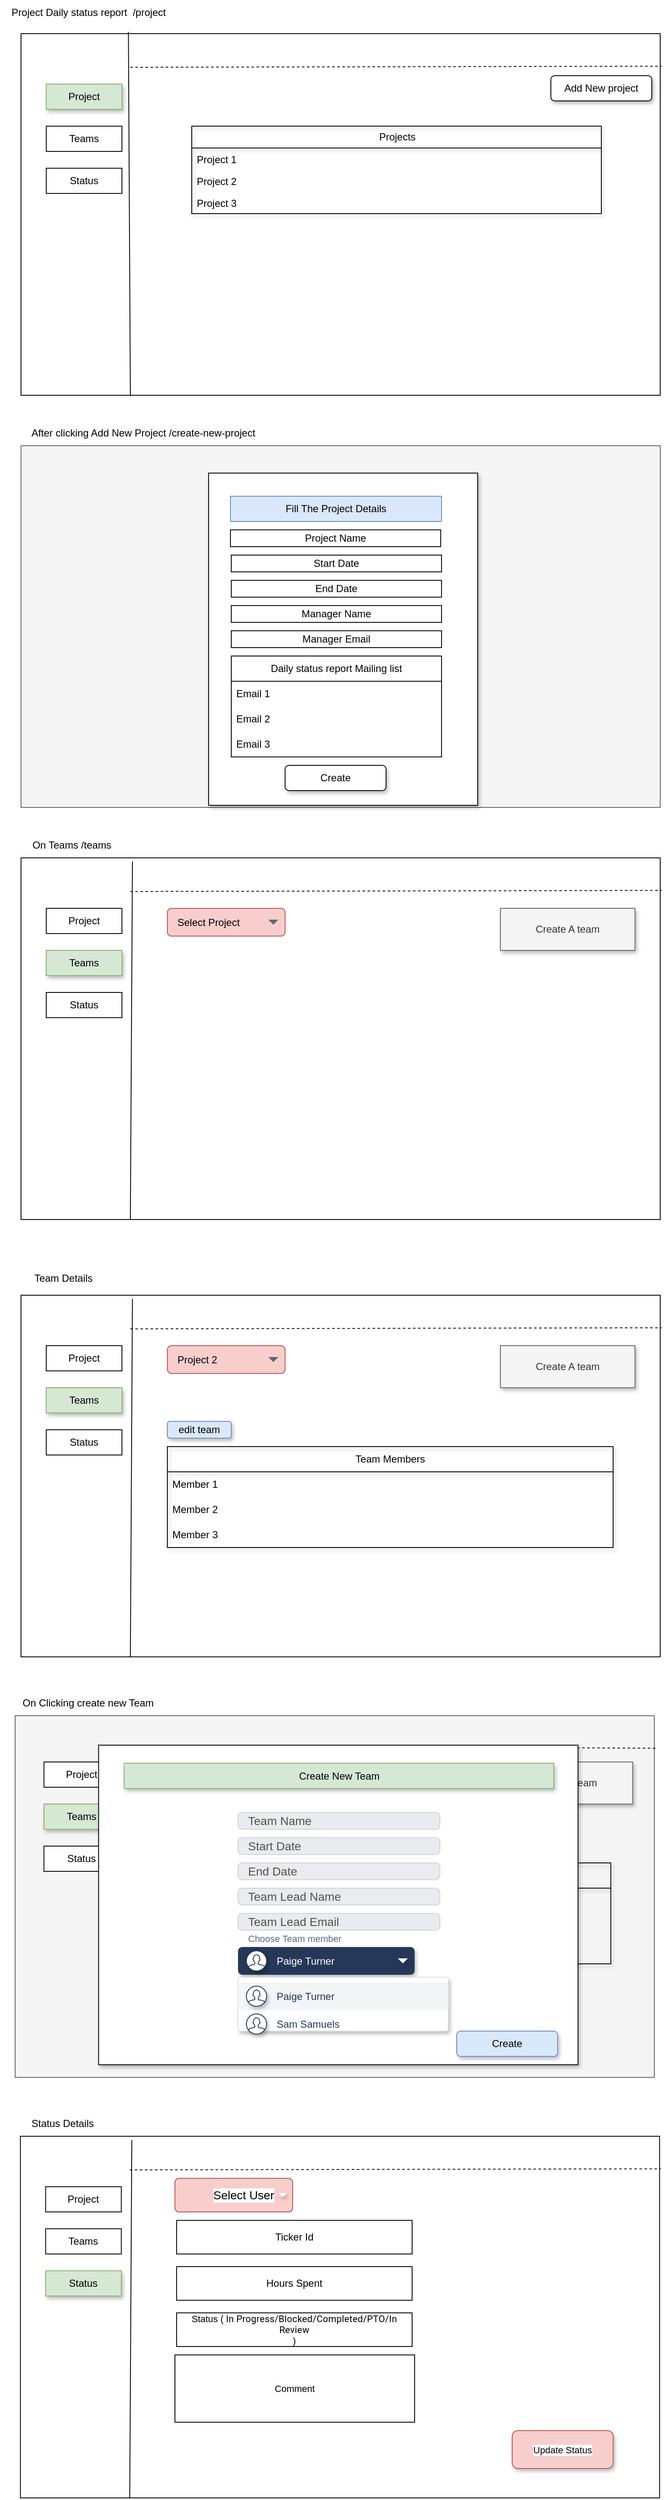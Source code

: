 <mxfile version="20.7.4" type="device"><diagram id="Dvh667qZdMXt0UlNUOqF" name="Page-1"><mxGraphModel dx="1395" dy="619" grid="1" gridSize="10" guides="1" tooltips="1" connect="1" arrows="1" fold="1" page="1" pageScale="1" pageWidth="827" pageHeight="1169" math="0" shadow="0"><root><mxCell id="0"/><mxCell id="1" parent="0"/><mxCell id="u4JBXtGqTdhvZc-5IF5H-1" value="" style="rounded=0;whiteSpace=wrap;html=1;" vertex="1" parent="1"><mxGeometry x="40" y="60" width="760" height="430" as="geometry"/></mxCell><mxCell id="u4JBXtGqTdhvZc-5IF5H-2" value="Project Daily status report&amp;nbsp; /project" style="text;html=1;align=center;verticalAlign=middle;resizable=0;points=[];autosize=1;strokeColor=none;fillColor=none;" vertex="1" parent="1"><mxGeometry x="15" y="20" width="210" height="30" as="geometry"/></mxCell><mxCell id="u4JBXtGqTdhvZc-5IF5H-3" value="" style="endArrow=none;html=1;rounded=0;entryX=0.168;entryY=-0.005;entryDx=0;entryDy=0;entryPerimeter=0;" edge="1" parent="1" target="u4JBXtGqTdhvZc-5IF5H-1"><mxGeometry width="50" height="50" relative="1" as="geometry"><mxPoint x="170" y="490" as="sourcePoint"/><mxPoint x="170" y="70" as="targetPoint"/></mxGeometry></mxCell><mxCell id="u4JBXtGqTdhvZc-5IF5H-4" value="" style="endArrow=none;dashed=1;html=1;rounded=0;entryX=1.002;entryY=0.09;entryDx=0;entryDy=0;entryPerimeter=0;" edge="1" parent="1" target="u4JBXtGqTdhvZc-5IF5H-1"><mxGeometry width="50" height="50" relative="1" as="geometry"><mxPoint x="170" y="100" as="sourcePoint"/><mxPoint x="770" y="100" as="targetPoint"/></mxGeometry></mxCell><mxCell id="u4JBXtGqTdhvZc-5IF5H-5" value="Project" style="rounded=0;whiteSpace=wrap;html=1;fillColor=#d5e8d4;strokeColor=#82b366;shadow=1;" vertex="1" parent="1"><mxGeometry x="70" y="120" width="90" height="30" as="geometry"/></mxCell><mxCell id="u4JBXtGqTdhvZc-5IF5H-6" value="Teams" style="rounded=0;whiteSpace=wrap;html=1;" vertex="1" parent="1"><mxGeometry x="70" y="170" width="90" height="30" as="geometry"/></mxCell><mxCell id="u4JBXtGqTdhvZc-5IF5H-7" value="Status" style="rounded=0;whiteSpace=wrap;html=1;" vertex="1" parent="1"><mxGeometry x="70" y="220" width="90" height="30" as="geometry"/></mxCell><mxCell id="u4JBXtGqTdhvZc-5IF5H-9" value="Add New project" style="rounded=1;whiteSpace=wrap;html=1;shadow=1;" vertex="1" parent="1"><mxGeometry x="670" y="110" width="120" height="30" as="geometry"/></mxCell><mxCell id="u4JBXtGqTdhvZc-5IF5H-10" value="Projects" style="swimlane;fontStyle=0;childLayout=stackLayout;horizontal=1;startSize=26;fillColor=none;horizontalStack=0;resizeParent=1;resizeParentMax=0;resizeLast=0;collapsible=1;marginBottom=0;html=1;shadow=1;" vertex="1" parent="1"><mxGeometry x="243" y="170" width="487" height="104" as="geometry"/></mxCell><mxCell id="u4JBXtGqTdhvZc-5IF5H-11" value="Project 1" style="text;strokeColor=none;fillColor=none;align=left;verticalAlign=top;spacingLeft=4;spacingRight=4;overflow=hidden;rotatable=0;points=[[0,0.5],[1,0.5]];portConstraint=eastwest;whiteSpace=wrap;html=1;shadow=1;" vertex="1" parent="u4JBXtGqTdhvZc-5IF5H-10"><mxGeometry y="26" width="487" height="26" as="geometry"/></mxCell><mxCell id="u4JBXtGqTdhvZc-5IF5H-12" value="Project 2&amp;nbsp;" style="text;strokeColor=none;fillColor=none;align=left;verticalAlign=top;spacingLeft=4;spacingRight=4;overflow=hidden;rotatable=0;points=[[0,0.5],[1,0.5]];portConstraint=eastwest;whiteSpace=wrap;html=1;shadow=1;" vertex="1" parent="u4JBXtGqTdhvZc-5IF5H-10"><mxGeometry y="52" width="487" height="26" as="geometry"/></mxCell><mxCell id="u4JBXtGqTdhvZc-5IF5H-13" value="Project 3" style="text;strokeColor=none;fillColor=none;align=left;verticalAlign=top;spacingLeft=4;spacingRight=4;overflow=hidden;rotatable=0;points=[[0,0.5],[1,0.5]];portConstraint=eastwest;whiteSpace=wrap;html=1;shadow=1;" vertex="1" parent="u4JBXtGqTdhvZc-5IF5H-10"><mxGeometry y="78" width="487" height="26" as="geometry"/></mxCell><mxCell id="u4JBXtGqTdhvZc-5IF5H-17" value="" style="rounded=0;whiteSpace=wrap;html=1;fillColor=#f5f5f5;strokeColor=#666666;fontColor=#333333;gradientDirection=radial;fillStyle=auto;" vertex="1" parent="1"><mxGeometry x="40" y="550" width="760" height="430" as="geometry"/></mxCell><mxCell id="u4JBXtGqTdhvZc-5IF5H-18" value="After clicking Add New Project /create-new-project" style="text;html=1;align=center;verticalAlign=middle;resizable=0;points=[];autosize=1;strokeColor=none;fillColor=none;" vertex="1" parent="1"><mxGeometry x="40" y="520" width="290" height="30" as="geometry"/></mxCell><mxCell id="u4JBXtGqTdhvZc-5IF5H-19" value="" style="rounded=0;whiteSpace=wrap;html=1;shadow=1;" vertex="1" parent="1"><mxGeometry x="263" y="582.5" width="320" height="395" as="geometry"/></mxCell><mxCell id="u4JBXtGqTdhvZc-5IF5H-21" value="Project Name" style="rounded=0;whiteSpace=wrap;html=1;shadow=0;" vertex="1" parent="1"><mxGeometry x="289" y="650" width="250" height="20" as="geometry"/></mxCell><mxCell id="u4JBXtGqTdhvZc-5IF5H-22" value="Start Date" style="rounded=0;whiteSpace=wrap;html=1;shadow=0;" vertex="1" parent="1"><mxGeometry x="290" y="680" width="250" height="20" as="geometry"/></mxCell><mxCell id="u4JBXtGqTdhvZc-5IF5H-23" value="Manager Name" style="rounded=0;whiteSpace=wrap;html=1;shadow=0;" vertex="1" parent="1"><mxGeometry x="290" y="740" width="250" height="20" as="geometry"/></mxCell><mxCell id="u4JBXtGqTdhvZc-5IF5H-24" value="End Date" style="rounded=0;whiteSpace=wrap;html=1;shadow=0;" vertex="1" parent="1"><mxGeometry x="290" y="710" width="250" height="20" as="geometry"/></mxCell><mxCell id="u4JBXtGqTdhvZc-5IF5H-26" value="Manager Email" style="rounded=0;whiteSpace=wrap;html=1;shadow=0;" vertex="1" parent="1"><mxGeometry x="290" y="770" width="250" height="20" as="geometry"/></mxCell><mxCell id="u4JBXtGqTdhvZc-5IF5H-27" value="Fill The Project Details" style="text;html=1;strokeColor=#6c8ebf;fillColor=#dae8fc;align=center;verticalAlign=middle;whiteSpace=wrap;rounded=0;shadow=0;" vertex="1" parent="1"><mxGeometry x="289" y="610" width="251" height="30" as="geometry"/></mxCell><mxCell id="u4JBXtGqTdhvZc-5IF5H-46" value="Daily status report Mailing list" style="swimlane;fontStyle=0;childLayout=stackLayout;horizontal=1;startSize=30;horizontalStack=0;resizeParent=1;resizeParentMax=0;resizeLast=0;collapsible=1;marginBottom=0;whiteSpace=wrap;html=1;shadow=0;" vertex="1" parent="1"><mxGeometry x="290" y="800" width="250" height="120" as="geometry"/></mxCell><mxCell id="u4JBXtGqTdhvZc-5IF5H-47" value="Email 1" style="text;strokeColor=none;fillColor=none;align=left;verticalAlign=middle;spacingLeft=4;spacingRight=4;overflow=hidden;points=[[0,0.5],[1,0.5]];portConstraint=eastwest;rotatable=0;whiteSpace=wrap;html=1;shadow=0;" vertex="1" parent="u4JBXtGqTdhvZc-5IF5H-46"><mxGeometry y="30" width="250" height="30" as="geometry"/></mxCell><mxCell id="u4JBXtGqTdhvZc-5IF5H-48" value="Email 2" style="text;strokeColor=none;fillColor=none;align=left;verticalAlign=middle;spacingLeft=4;spacingRight=4;overflow=hidden;points=[[0,0.5],[1,0.5]];portConstraint=eastwest;rotatable=0;whiteSpace=wrap;html=1;shadow=0;" vertex="1" parent="u4JBXtGqTdhvZc-5IF5H-46"><mxGeometry y="60" width="250" height="30" as="geometry"/></mxCell><mxCell id="u4JBXtGqTdhvZc-5IF5H-49" value="Email 3" style="text;strokeColor=none;fillColor=none;align=left;verticalAlign=middle;spacingLeft=4;spacingRight=4;overflow=hidden;points=[[0,0.5],[1,0.5]];portConstraint=eastwest;rotatable=0;whiteSpace=wrap;html=1;shadow=0;" vertex="1" parent="u4JBXtGqTdhvZc-5IF5H-46"><mxGeometry y="90" width="250" height="30" as="geometry"/></mxCell><mxCell id="u4JBXtGqTdhvZc-5IF5H-50" value="Create" style="rounded=1;whiteSpace=wrap;html=1;shadow=1;" vertex="1" parent="1"><mxGeometry x="354" y="930" width="120" height="30" as="geometry"/></mxCell><mxCell id="u4JBXtGqTdhvZc-5IF5H-53" value="" style="rounded=0;whiteSpace=wrap;html=1;" vertex="1" parent="1"><mxGeometry x="40" y="1040" width="760" height="430" as="geometry"/></mxCell><mxCell id="u4JBXtGqTdhvZc-5IF5H-54" value="" style="endArrow=none;html=1;rounded=0;entryX=0.703;entryY=1.144;entryDx=0;entryDy=0;entryPerimeter=0;" edge="1" parent="1"><mxGeometry width="50" height="50" relative="1" as="geometry"><mxPoint x="170" y="1470" as="sourcePoint"/><mxPoint x="172.48" y="1044.32" as="targetPoint"/></mxGeometry></mxCell><mxCell id="u4JBXtGqTdhvZc-5IF5H-55" value="" style="endArrow=none;dashed=1;html=1;rounded=0;entryX=1.002;entryY=0.09;entryDx=0;entryDy=0;entryPerimeter=0;" edge="1" target="u4JBXtGqTdhvZc-5IF5H-53" parent="1"><mxGeometry width="50" height="50" relative="1" as="geometry"><mxPoint x="170" y="1080" as="sourcePoint"/><mxPoint x="770" y="1080" as="targetPoint"/></mxGeometry></mxCell><mxCell id="u4JBXtGqTdhvZc-5IF5H-56" value="Project" style="rounded=0;whiteSpace=wrap;html=1;shadow=0;" vertex="1" parent="1"><mxGeometry x="70" y="1100" width="90" height="30" as="geometry"/></mxCell><mxCell id="u4JBXtGqTdhvZc-5IF5H-57" value="Teams" style="rounded=0;whiteSpace=wrap;html=1;fillColor=#d5e8d4;strokeColor=#82b366;shadow=1;" vertex="1" parent="1"><mxGeometry x="70" y="1150" width="90" height="30" as="geometry"/></mxCell><mxCell id="u4JBXtGqTdhvZc-5IF5H-58" value="Status" style="rounded=0;whiteSpace=wrap;html=1;" vertex="1" parent="1"><mxGeometry x="70" y="1200" width="90" height="30" as="geometry"/></mxCell><mxCell id="u4JBXtGqTdhvZc-5IF5H-67" value="Select Project" style="rounded=1;fillColor=#f8cecc;strokeColor=#b85450;html=1;align=left;fontSize=12;spacingLeft=10;sketch=0;shadow=0;fillStyle=auto;" vertex="1" parent="1"><mxGeometry x="214" y="1100" width="140" height="33" as="geometry"/></mxCell><mxCell id="u4JBXtGqTdhvZc-5IF5H-68" value="" style="shape=triangle;direction=south;fillColor=#596780;strokeColor=none;html=1;sketch=0;shadow=0;fillStyle=auto;" vertex="1" parent="u4JBXtGqTdhvZc-5IF5H-67"><mxGeometry x="1" y="0.5" width="12" height="6" relative="1" as="geometry"><mxPoint x="-20" y="-3" as="offset"/></mxGeometry></mxCell><mxCell id="u4JBXtGqTdhvZc-5IF5H-73" value="Create A team" style="rounded=0;whiteSpace=wrap;html=1;shadow=1;glass=0;sketch=0;fillStyle=auto;fillColor=#f5f5f5;gradientDirection=radial;strokeColor=#666666;fontColor=#333333;" vertex="1" parent="1"><mxGeometry x="610" y="1100" width="160" height="50" as="geometry"/></mxCell><mxCell id="u4JBXtGqTdhvZc-5IF5H-74" value="On Teams /teams" style="text;html=1;align=center;verticalAlign=middle;resizable=0;points=[];autosize=1;strokeColor=none;fillColor=none;" vertex="1" parent="1"><mxGeometry x="40" y="1010" width="120" height="30" as="geometry"/></mxCell><mxCell id="u4JBXtGqTdhvZc-5IF5H-86" value="" style="rounded=0;whiteSpace=wrap;html=1;" vertex="1" parent="1"><mxGeometry x="40" y="1560" width="760" height="430" as="geometry"/></mxCell><mxCell id="u4JBXtGqTdhvZc-5IF5H-87" value="" style="endArrow=none;html=1;rounded=0;entryX=0.703;entryY=1.144;entryDx=0;entryDy=0;entryPerimeter=0;" edge="1" parent="1"><mxGeometry width="50" height="50" relative="1" as="geometry"><mxPoint x="170" y="1990" as="sourcePoint"/><mxPoint x="172.48" y="1564.32" as="targetPoint"/></mxGeometry></mxCell><mxCell id="u4JBXtGqTdhvZc-5IF5H-88" value="" style="endArrow=none;dashed=1;html=1;rounded=0;entryX=1.002;entryY=0.09;entryDx=0;entryDy=0;entryPerimeter=0;" edge="1" target="u4JBXtGqTdhvZc-5IF5H-86" parent="1"><mxGeometry width="50" height="50" relative="1" as="geometry"><mxPoint x="170" y="1600" as="sourcePoint"/><mxPoint x="770" y="1600" as="targetPoint"/></mxGeometry></mxCell><mxCell id="u4JBXtGqTdhvZc-5IF5H-89" value="Project" style="rounded=0;whiteSpace=wrap;html=1;shadow=0;" vertex="1" parent="1"><mxGeometry x="70" y="1620" width="90" height="30" as="geometry"/></mxCell><mxCell id="u4JBXtGqTdhvZc-5IF5H-90" value="Teams" style="rounded=0;whiteSpace=wrap;html=1;fillColor=#d5e8d4;strokeColor=#82b366;shadow=1;" vertex="1" parent="1"><mxGeometry x="70" y="1670" width="90" height="30" as="geometry"/></mxCell><mxCell id="u4JBXtGqTdhvZc-5IF5H-91" value="Status" style="rounded=0;whiteSpace=wrap;html=1;" vertex="1" parent="1"><mxGeometry x="70" y="1720" width="90" height="30" as="geometry"/></mxCell><mxCell id="u4JBXtGqTdhvZc-5IF5H-92" value="Project 2" style="rounded=1;fillColor=#f8cecc;strokeColor=#b85450;html=1;align=left;fontSize=12;spacingLeft=10;sketch=0;shadow=0;fillStyle=auto;" vertex="1" parent="1"><mxGeometry x="214" y="1620" width="140" height="33" as="geometry"/></mxCell><mxCell id="u4JBXtGqTdhvZc-5IF5H-93" value="" style="shape=triangle;direction=south;fillColor=#596780;strokeColor=none;html=1;sketch=0;shadow=0;fillStyle=auto;" vertex="1" parent="u4JBXtGqTdhvZc-5IF5H-92"><mxGeometry x="1" y="0.5" width="12" height="6" relative="1" as="geometry"><mxPoint x="-20" y="-3" as="offset"/></mxGeometry></mxCell><mxCell id="u4JBXtGqTdhvZc-5IF5H-94" value="Create A team" style="rounded=0;whiteSpace=wrap;html=1;shadow=1;glass=0;sketch=0;fillStyle=auto;fillColor=#f5f5f5;gradientDirection=radial;strokeColor=#666666;fontColor=#333333;" vertex="1" parent="1"><mxGeometry x="610" y="1620" width="160" height="50" as="geometry"/></mxCell><mxCell id="u4JBXtGqTdhvZc-5IF5H-95" value="Team Details" style="text;html=1;align=center;verticalAlign=middle;resizable=0;points=[];autosize=1;strokeColor=none;fillColor=none;" vertex="1" parent="1"><mxGeometry x="45" y="1525" width="90" height="30" as="geometry"/></mxCell><mxCell id="u4JBXtGqTdhvZc-5IF5H-96" value="Team Members" style="swimlane;fontStyle=0;childLayout=stackLayout;horizontal=1;startSize=30;horizontalStack=0;resizeParent=1;resizeParentMax=0;resizeLast=0;collapsible=1;marginBottom=0;whiteSpace=wrap;html=1;rounded=0;shadow=1;glass=0;sketch=0;fillStyle=auto;fillColor=none;gradientColor=none;gradientDirection=radial;" vertex="1" parent="1"><mxGeometry x="214" y="1740" width="530" height="120" as="geometry"><mxRectangle x="225" y="1720" width="120" height="30" as="alternateBounds"/></mxGeometry></mxCell><mxCell id="u4JBXtGqTdhvZc-5IF5H-97" value="Member 1" style="text;strokeColor=none;fillColor=none;align=left;verticalAlign=middle;spacingLeft=4;spacingRight=4;overflow=hidden;points=[[0,0.5],[1,0.5]];portConstraint=eastwest;rotatable=0;whiteSpace=wrap;html=1;rounded=0;shadow=1;glass=0;sketch=0;fillStyle=auto;" vertex="1" parent="u4JBXtGqTdhvZc-5IF5H-96"><mxGeometry y="30" width="530" height="30" as="geometry"/></mxCell><mxCell id="u4JBXtGqTdhvZc-5IF5H-98" value="Member 2" style="text;strokeColor=none;fillColor=none;align=left;verticalAlign=middle;spacingLeft=4;spacingRight=4;overflow=hidden;points=[[0,0.5],[1,0.5]];portConstraint=eastwest;rotatable=0;whiteSpace=wrap;html=1;rounded=0;shadow=1;glass=0;sketch=0;fillStyle=auto;" vertex="1" parent="u4JBXtGqTdhvZc-5IF5H-96"><mxGeometry y="60" width="530" height="30" as="geometry"/></mxCell><mxCell id="u4JBXtGqTdhvZc-5IF5H-99" value="Member 3" style="text;strokeColor=none;fillColor=none;align=left;verticalAlign=middle;spacingLeft=4;spacingRight=4;overflow=hidden;points=[[0,0.5],[1,0.5]];portConstraint=eastwest;rotatable=0;whiteSpace=wrap;html=1;rounded=0;shadow=1;glass=0;sketch=0;fillStyle=auto;" vertex="1" parent="u4JBXtGqTdhvZc-5IF5H-96"><mxGeometry y="90" width="530" height="30" as="geometry"/></mxCell><mxCell id="u4JBXtGqTdhvZc-5IF5H-103" value="edit team" style="rounded=1;whiteSpace=wrap;html=1;shadow=1;glass=0;sketch=0;fillStyle=auto;fillColor=#dae8fc;gradientDirection=radial;strokeColor=#6c8ebf;" vertex="1" parent="1"><mxGeometry x="214" y="1710" width="76" height="20" as="geometry"/></mxCell><mxCell id="u4JBXtGqTdhvZc-5IF5H-104" value="" style="rounded=0;whiteSpace=wrap;html=1;fillColor=#f5f5f5;fontColor=#333333;strokeColor=#666666;" vertex="1" parent="1"><mxGeometry x="33" y="2060" width="760" height="430" as="geometry"/></mxCell><mxCell id="u4JBXtGqTdhvZc-5IF5H-106" value="" style="endArrow=none;dashed=1;html=1;rounded=0;entryX=1.002;entryY=0.09;entryDx=0;entryDy=0;entryPerimeter=0;" edge="1" target="u4JBXtGqTdhvZc-5IF5H-104" parent="1"><mxGeometry width="50" height="50" relative="1" as="geometry"><mxPoint x="167.24" y="2095" as="sourcePoint"/><mxPoint x="767.24" y="2095" as="targetPoint"/></mxGeometry></mxCell><mxCell id="u4JBXtGqTdhvZc-5IF5H-107" value="Project" style="rounded=0;whiteSpace=wrap;html=1;shadow=0;" vertex="1" parent="1"><mxGeometry x="67.24" y="2115" width="90" height="30" as="geometry"/></mxCell><mxCell id="u4JBXtGqTdhvZc-5IF5H-108" value="Teams" style="rounded=0;whiteSpace=wrap;html=1;fillColor=#d5e8d4;strokeColor=#82b366;shadow=1;" vertex="1" parent="1"><mxGeometry x="67.24" y="2165" width="90" height="30" as="geometry"/></mxCell><mxCell id="u4JBXtGqTdhvZc-5IF5H-109" value="Status" style="rounded=0;whiteSpace=wrap;html=1;" vertex="1" parent="1"><mxGeometry x="67.24" y="2215" width="90" height="30" as="geometry"/></mxCell><mxCell id="u4JBXtGqTdhvZc-5IF5H-110" value="Select Project" style="rounded=1;fillColor=#f8cecc;strokeColor=#b85450;html=1;align=left;fontSize=12;spacingLeft=10;sketch=0;shadow=0;fillStyle=auto;" vertex="1" parent="1"><mxGeometry x="211.24" y="2115" width="140" height="33" as="geometry"/></mxCell><mxCell id="u4JBXtGqTdhvZc-5IF5H-111" value="" style="shape=triangle;direction=south;fillColor=#596780;strokeColor=none;html=1;sketch=0;shadow=0;fillStyle=auto;" vertex="1" parent="u4JBXtGqTdhvZc-5IF5H-110"><mxGeometry x="1" y="0.5" width="12" height="6" relative="1" as="geometry"><mxPoint x="-20" y="-3" as="offset"/></mxGeometry></mxCell><mxCell id="u4JBXtGqTdhvZc-5IF5H-112" value="Create A team" style="rounded=0;whiteSpace=wrap;html=1;shadow=1;glass=0;sketch=0;fillStyle=auto;fillColor=#f5f5f5;gradientDirection=radial;strokeColor=#666666;fontColor=#333333;" vertex="1" parent="1"><mxGeometry x="607.24" y="2115" width="160" height="50" as="geometry"/></mxCell><mxCell id="u4JBXtGqTdhvZc-5IF5H-113" value="Team Members" style="swimlane;fontStyle=0;childLayout=stackLayout;horizontal=1;startSize=30;horizontalStack=0;resizeParent=1;resizeParentMax=0;resizeLast=0;collapsible=1;marginBottom=0;whiteSpace=wrap;html=1;rounded=0;shadow=1;glass=0;sketch=0;fillStyle=auto;fillColor=none;gradientColor=none;gradientDirection=radial;" vertex="1" parent="1"><mxGeometry x="211.24" y="2235" width="530" height="120" as="geometry"><mxRectangle x="225" y="1720" width="120" height="30" as="alternateBounds"/></mxGeometry></mxCell><mxCell id="u4JBXtGqTdhvZc-5IF5H-114" value="Member 1" style="text;strokeColor=none;fillColor=none;align=left;verticalAlign=middle;spacingLeft=4;spacingRight=4;overflow=hidden;points=[[0,0.5],[1,0.5]];portConstraint=eastwest;rotatable=0;whiteSpace=wrap;html=1;rounded=0;shadow=1;glass=0;sketch=0;fillStyle=auto;" vertex="1" parent="u4JBXtGqTdhvZc-5IF5H-113"><mxGeometry y="30" width="530" height="30" as="geometry"/></mxCell><mxCell id="u4JBXtGqTdhvZc-5IF5H-115" value="Member 2" style="text;strokeColor=none;fillColor=none;align=left;verticalAlign=middle;spacingLeft=4;spacingRight=4;overflow=hidden;points=[[0,0.5],[1,0.5]];portConstraint=eastwest;rotatable=0;whiteSpace=wrap;html=1;rounded=0;shadow=1;glass=0;sketch=0;fillStyle=auto;" vertex="1" parent="u4JBXtGqTdhvZc-5IF5H-113"><mxGeometry y="60" width="530" height="30" as="geometry"/></mxCell><mxCell id="u4JBXtGqTdhvZc-5IF5H-116" value="Member 3" style="text;strokeColor=none;fillColor=none;align=left;verticalAlign=middle;spacingLeft=4;spacingRight=4;overflow=hidden;points=[[0,0.5],[1,0.5]];portConstraint=eastwest;rotatable=0;whiteSpace=wrap;html=1;rounded=0;shadow=1;glass=0;sketch=0;fillStyle=auto;" vertex="1" parent="u4JBXtGqTdhvZc-5IF5H-113"><mxGeometry y="90" width="530" height="30" as="geometry"/></mxCell><mxCell id="u4JBXtGqTdhvZc-5IF5H-117" value="edit team" style="rounded=1;whiteSpace=wrap;html=1;shadow=1;glass=0;sketch=0;fillStyle=auto;fillColor=none;gradientColor=none;gradientDirection=radial;" vertex="1" parent="1"><mxGeometry x="211.24" y="2205" width="76" height="20" as="geometry"/></mxCell><mxCell id="u4JBXtGqTdhvZc-5IF5H-118" value="" style="rounded=0;whiteSpace=wrap;html=1;shadow=1;glass=0;fillStyle=auto;gradientDirection=radial;" vertex="1" parent="1"><mxGeometry x="132.24" y="2095" width="570" height="380" as="geometry"/></mxCell><mxCell id="u4JBXtGqTdhvZc-5IF5H-119" value="Create New Team" style="rounded=0;whiteSpace=wrap;html=1;shadow=1;glass=0;sketch=0;fillStyle=auto;fillColor=#d5e8d4;gradientDirection=radial;strokeColor=#82b366;" vertex="1" parent="1"><mxGeometry x="162.62" y="2116.5" width="510.76" height="30" as="geometry"/></mxCell><mxCell id="u4JBXtGqTdhvZc-5IF5H-120" value="Team Name" style="html=1;shadow=0;dashed=0;shape=mxgraph.bootstrap.rrect;rSize=5;strokeColor=#CED4DA;strokeWidth=1;fillColor=#E9ECEF;fontColor=#505050;whiteSpace=wrap;align=left;verticalAlign=middle;spacingLeft=10;fontSize=14;rounded=0;glass=0;sketch=0;fillStyle=auto;" vertex="1" parent="1"><mxGeometry x="298" y="2175" width="240" height="20" as="geometry"/></mxCell><mxCell id="u4JBXtGqTdhvZc-5IF5H-121" value="Start Date" style="html=1;shadow=0;dashed=0;shape=mxgraph.bootstrap.rrect;rSize=5;strokeColor=#CED4DA;strokeWidth=1;fillColor=#E9ECEF;fontColor=#505050;whiteSpace=wrap;align=left;verticalAlign=middle;spacingLeft=10;fontSize=14;rounded=0;glass=0;sketch=0;fillStyle=auto;" vertex="1" parent="1"><mxGeometry x="298" y="2205" width="240" height="20" as="geometry"/></mxCell><mxCell id="u4JBXtGqTdhvZc-5IF5H-122" value="End Date" style="html=1;shadow=0;dashed=0;shape=mxgraph.bootstrap.rrect;rSize=5;strokeColor=#CED4DA;strokeWidth=1;fillColor=#E9ECEF;fontColor=#505050;whiteSpace=wrap;align=left;verticalAlign=middle;spacingLeft=10;fontSize=14;rounded=0;glass=0;sketch=0;fillStyle=auto;" vertex="1" parent="1"><mxGeometry x="298" y="2235" width="240" height="20" as="geometry"/></mxCell><mxCell id="u4JBXtGqTdhvZc-5IF5H-123" value="Team Lead Name" style="html=1;shadow=0;dashed=0;shape=mxgraph.bootstrap.rrect;rSize=5;strokeColor=#CED4DA;strokeWidth=1;fillColor=#E9ECEF;fontColor=#505050;whiteSpace=wrap;align=left;verticalAlign=middle;spacingLeft=10;fontSize=14;rounded=0;glass=0;sketch=0;fillStyle=auto;" vertex="1" parent="1"><mxGeometry x="298" y="2265" width="240" height="20" as="geometry"/></mxCell><mxCell id="u4JBXtGqTdhvZc-5IF5H-124" value="Team Lead Email" style="html=1;shadow=0;dashed=0;shape=mxgraph.bootstrap.rrect;rSize=5;strokeColor=#CED4DA;strokeWidth=1;fillColor=#E9ECEF;fontColor=#505050;whiteSpace=wrap;align=left;verticalAlign=middle;spacingLeft=10;fontSize=14;rounded=0;glass=0;sketch=0;fillStyle=auto;" vertex="1" parent="1"><mxGeometry x="298" y="2295" width="240" height="20" as="geometry"/></mxCell><mxCell id="u4JBXtGqTdhvZc-5IF5H-156" value="Choose Team member" style="rounded=1;fillColor=none;strokeColor=none;html=1;fontColor=#596780;align=left;fontSize=11;spacingLeft=10;fontSize=11;shadow=1;glass=0;sketch=0;fillStyle=auto;" vertex="1" parent="1"><mxGeometry x="298" y="2315" width="120" height="20" as="geometry"/></mxCell><mxCell id="u4JBXtGqTdhvZc-5IF5H-157" value="" style="rounded=1;fillColor=#253858;strokeColor=none;html=1;shadow=1;glass=0;sketch=0;fillStyle=auto;" vertex="1" parent="1"><mxGeometry x="298" y="2335" width="210" height="33" as="geometry"/></mxCell><mxCell id="u4JBXtGqTdhvZc-5IF5H-158" value="" style="shape=triangle;direction=south;fillColor=#ffffff;strokeColor=none;html=1;rounded=0;shadow=1;glass=0;sketch=0;fillStyle=auto;" vertex="1" parent="u4JBXtGqTdhvZc-5IF5H-157"><mxGeometry x="1" y="0.5" width="12" height="6" relative="1" as="geometry"><mxPoint x="-20" y="-3" as="offset"/></mxGeometry></mxCell><mxCell id="u4JBXtGqTdhvZc-5IF5H-159" value="Paige Turner" style="shape=mxgraph.ios7.icons.user;fillColor=#ffffff;strokeColor=#253858;html=1;fontColor=#ffffff;align=left;fontSize=12;spacingLeft=10;labelPosition=right;verticalLabelPosition=middle;verticalAlign=middle;rounded=0;shadow=1;glass=0;sketch=0;fillStyle=auto;" vertex="1" parent="u4JBXtGqTdhvZc-5IF5H-157"><mxGeometry y="0.5" width="24" height="24" relative="1" as="geometry"><mxPoint x="10" y="-12" as="offset"/></mxGeometry></mxCell><mxCell id="u4JBXtGqTdhvZc-5IF5H-160" value="" style="rounded=1;fillColor=#ffffff;strokeColor=#DFE1E5;shadow=1;html=1;arcSize=4;glass=0;sketch=0;fillStyle=auto;" vertex="1" parent="1"><mxGeometry x="298" y="2371" width="250" height="64" as="geometry"/></mxCell><mxCell id="u4JBXtGqTdhvZc-5IF5H-161" value="" style="rounded=0;fillColor=#F4F5F7;strokeColor=none;shadow=0;html=1;align=left;fontSize=12;spacingLeft=10;fontColor=#253858;resizeWidth=1;glass=0;sketch=0;fillStyle=auto;" vertex="1" parent="u4JBXtGqTdhvZc-5IF5H-160"><mxGeometry width="250" height="33" relative="1" as="geometry"><mxPoint y="6" as="offset"/></mxGeometry></mxCell><mxCell id="u4JBXtGqTdhvZc-5IF5H-162" value="Paige Turner" style="shape=mxgraph.ios7.icons.user;fillColor=#ffffff;strokeColor=#253858;html=1;fontColor=#253858;align=left;fontSize=12;spacingLeft=10;labelPosition=right;verticalLabelPosition=middle;verticalAlign=middle;rounded=0;shadow=1;glass=0;sketch=0;fillStyle=auto;" vertex="1" parent="u4JBXtGqTdhvZc-5IF5H-161"><mxGeometry y="0.5" width="24" height="24" relative="1" as="geometry"><mxPoint x="10" y="-12" as="offset"/></mxGeometry></mxCell><mxCell id="u4JBXtGqTdhvZc-5IF5H-163" value="" style="rounded=0;fillColor=none;strokeColor=none;shadow=0;html=1;align=left;fontSize=12;spacingLeft=10;fontColor=#253858;resizeWidth=1;glass=0;sketch=0;fillStyle=auto;" vertex="1" parent="u4JBXtGqTdhvZc-5IF5H-160"><mxGeometry width="250" height="33" relative="1" as="geometry"><mxPoint y="39" as="offset"/></mxGeometry></mxCell><mxCell id="u4JBXtGqTdhvZc-5IF5H-164" value="Sam Samuels" style="shape=mxgraph.ios7.icons.user;fillColor=#ffffff;strokeColor=#253858;html=1;fontColor=#253858;align=left;fontSize=12;spacingLeft=10;labelPosition=right;verticalLabelPosition=middle;verticalAlign=middle;rounded=0;shadow=1;glass=0;sketch=0;fillStyle=auto;" vertex="1" parent="u4JBXtGqTdhvZc-5IF5H-163"><mxGeometry y="0.5" width="24" height="24" relative="1" as="geometry"><mxPoint x="10" y="-12" as="offset"/></mxGeometry></mxCell><mxCell id="u4JBXtGqTdhvZc-5IF5H-167" value="Create" style="rounded=1;whiteSpace=wrap;html=1;shadow=1;glass=0;sketch=0;fillStyle=auto;fillColor=#dae8fc;gradientDirection=radial;strokeColor=#6c8ebf;" vertex="1" parent="1"><mxGeometry x="558" y="2435" width="120" height="30" as="geometry"/></mxCell><mxCell id="u4JBXtGqTdhvZc-5IF5H-168" value="On Clicking create new Team&amp;nbsp;" style="text;html=1;align=center;verticalAlign=middle;resizable=0;points=[];autosize=1;strokeColor=none;fillColor=none;" vertex="1" parent="1"><mxGeometry x="31.24" y="2030" width="180" height="30" as="geometry"/></mxCell><mxCell id="u4JBXtGqTdhvZc-5IF5H-169" value="" style="rounded=0;whiteSpace=wrap;html=1;fillColor=default;" vertex="1" parent="1"><mxGeometry x="39.24" y="2560" width="760" height="430" as="geometry"/></mxCell><mxCell id="u4JBXtGqTdhvZc-5IF5H-170" value="" style="endArrow=none;html=1;rounded=0;entryX=0.703;entryY=1.144;entryDx=0;entryDy=0;entryPerimeter=0;" edge="1" parent="1"><mxGeometry width="50" height="50" relative="1" as="geometry"><mxPoint x="169.24" y="2990" as="sourcePoint"/><mxPoint x="171.72" y="2564.32" as="targetPoint"/></mxGeometry></mxCell><mxCell id="u4JBXtGqTdhvZc-5IF5H-171" value="" style="endArrow=none;dashed=1;html=1;rounded=0;entryX=1.002;entryY=0.09;entryDx=0;entryDy=0;entryPerimeter=0;" edge="1" target="u4JBXtGqTdhvZc-5IF5H-169" parent="1"><mxGeometry width="50" height="50" relative="1" as="geometry"><mxPoint x="169.24" y="2600" as="sourcePoint"/><mxPoint x="769.24" y="2600" as="targetPoint"/></mxGeometry></mxCell><mxCell id="u4JBXtGqTdhvZc-5IF5H-172" value="Project" style="rounded=0;whiteSpace=wrap;html=1;shadow=0;" vertex="1" parent="1"><mxGeometry x="69.24" y="2620" width="90" height="30" as="geometry"/></mxCell><mxCell id="u4JBXtGqTdhvZc-5IF5H-173" value="Teams" style="rounded=0;whiteSpace=wrap;html=1;shadow=0;" vertex="1" parent="1"><mxGeometry x="69.24" y="2670" width="90" height="30" as="geometry"/></mxCell><mxCell id="u4JBXtGqTdhvZc-5IF5H-174" value="Status" style="rounded=0;whiteSpace=wrap;html=1;fillColor=#d5e8d4;strokeColor=#82b366;shadow=1;" vertex="1" parent="1"><mxGeometry x="69.24" y="2720" width="90" height="30" as="geometry"/></mxCell><mxCell id="u4JBXtGqTdhvZc-5IF5H-183" value="Status Details" style="text;html=1;align=center;verticalAlign=middle;resizable=0;points=[];autosize=1;strokeColor=none;fillColor=none;" vertex="1" parent="1"><mxGeometry x="39.24" y="2530" width="100" height="30" as="geometry"/></mxCell><mxCell id="u4JBXtGqTdhvZc-5IF5H-184" value="Ticker Id" style="rounded=0;whiteSpace=wrap;html=1;shadow=0;glass=0;sketch=0;fillStyle=auto;fillColor=none;gradientColor=none;gradientDirection=radial;" vertex="1" parent="1"><mxGeometry x="225" y="2660" width="280" height="40" as="geometry"/></mxCell><mxCell id="u4JBXtGqTdhvZc-5IF5H-185" value="Hours Spent" style="rounded=0;whiteSpace=wrap;html=1;shadow=0;glass=0;sketch=0;fillStyle=auto;fillColor=none;gradientColor=none;gradientDirection=radial;" vertex="1" parent="1"><mxGeometry x="225" y="2715" width="280" height="40" as="geometry"/></mxCell><mxCell id="u4JBXtGqTdhvZc-5IF5H-186" value="&lt;p style=&quot;font-size: 11px;&quot;&gt;&lt;span style=&quot;background-color: rgb(255, 250, 251);&quot;&gt;Status (&lt;span style=&quot;font-family: Roboto; letter-spacing: 0.2px; text-align: left;&quot;&gt;&amp;nbsp;In Progress/Blocked/Completed/PTO/In Review&lt;br&gt;&lt;/span&gt;)&lt;/span&gt;&lt;/p&gt;" style="rounded=0;whiteSpace=wrap;html=1;shadow=0;glass=0;sketch=0;fillStyle=auto;fillColor=none;gradientColor=none;gradientDirection=radial;" vertex="1" parent="1"><mxGeometry x="225" y="2770" width="280" height="40" as="geometry"/></mxCell><mxCell id="u4JBXtGqTdhvZc-5IF5H-188" value="Comment" style="rounded=0;whiteSpace=wrap;html=1;shadow=0;glass=0;labelBackgroundColor=#FFFAFB;sketch=0;fillStyle=auto;fontSize=11;fontColor=#000000;fillColor=none;gradientColor=none;gradientDirection=radial;" vertex="1" parent="1"><mxGeometry x="223" y="2820" width="285" height="80" as="geometry"/></mxCell><mxCell id="u4JBXtGqTdhvZc-5IF5H-189" value="&lt;font style=&quot;background-color: rgb(255, 255, 255);&quot; color=&quot;#000000&quot;&gt;Select User&lt;/font&gt;" style="html=1;shadow=0;dashed=0;shape=mxgraph.bootstrap.rrect;rSize=5;strokeColor=#b85450;strokeWidth=1;fillColor=#f8cecc;whiteSpace=wrap;align=right;verticalAlign=middle;fontStyle=0;fontSize=14;spacingRight=20;rounded=0;glass=0;labelBackgroundColor=#FFFAFB;sketch=0;fillStyle=auto;" vertex="1" parent="1"><mxGeometry x="223" y="2610" width="140" height="40" as="geometry"/></mxCell><mxCell id="u4JBXtGqTdhvZc-5IF5H-190" value="" style="shape=triangle;direction=south;fillColor=#ffffff;strokeColor=none;perimeter=none;rounded=0;shadow=1;glass=0;labelBackgroundColor=#FFFAFB;sketch=0;fillStyle=auto;fontSize=11;fontColor=#000000;" vertex="1" parent="u4JBXtGqTdhvZc-5IF5H-189"><mxGeometry x="1" y="0.5" width="10" height="5" relative="1" as="geometry"><mxPoint x="-17" y="-2.5" as="offset"/></mxGeometry></mxCell><mxCell id="u4JBXtGqTdhvZc-5IF5H-191" value="Update Status" style="rounded=1;whiteSpace=wrap;html=1;shadow=1;glass=0;labelBackgroundColor=#FFFFFF;sketch=0;fillStyle=auto;fontSize=11;fillColor=#f8cecc;gradientDirection=radial;strokeColor=#b85450;" vertex="1" parent="1"><mxGeometry x="624" y="2910" width="120" height="45" as="geometry"/></mxCell></root></mxGraphModel></diagram></mxfile>